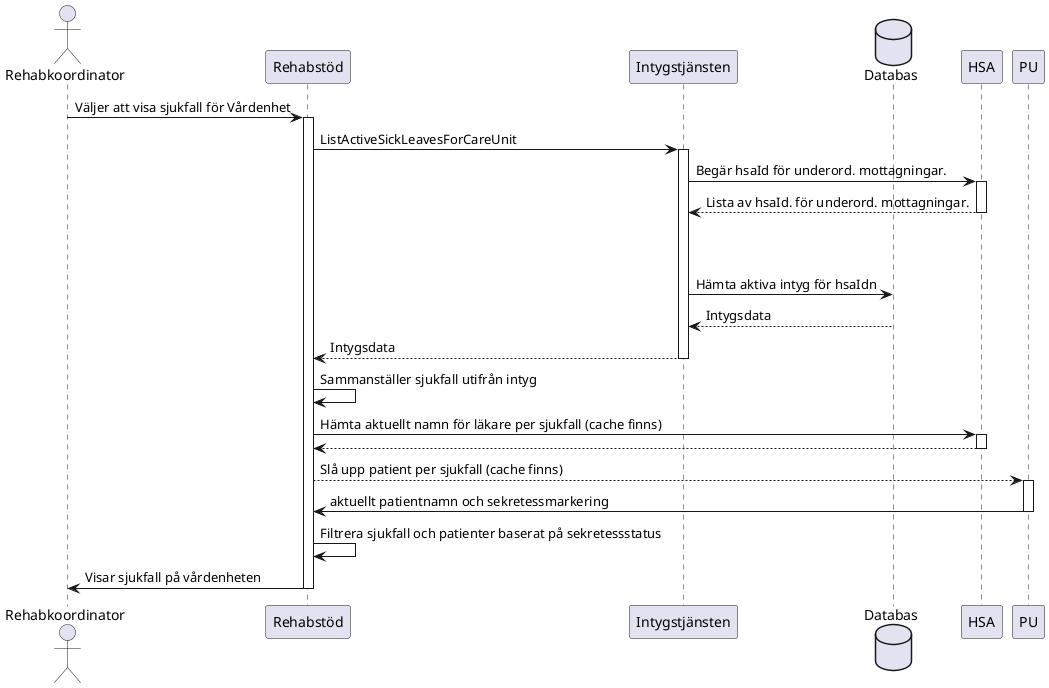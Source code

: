 @startuml
actor Rehabkoordinator
Rehabkoordinator -> Rehabstöd: Väljer att visa sjukfall för Vårdenhet
activate Rehabstöd
    Rehabstöd -> Intygstjänsten: ListActiveSickLeavesForCareUnit

    database Databas
    activate Intygstjänsten
        Intygstjänsten -> HSA: Begär hsaId för underord. mottagningar.
        activate HSA
            HSA --> Intygstjänsten: Lista av hsaId. för underord. mottagningar.
        deactivate HSA
        |||
        |||
        Intygstjänsten -> Databas: Hämta aktiva intyg för hsaIdn
        Databas --> Intygstjänsten: Intygsdata
        Intygstjänsten --> Rehabstöd: Intygsdata
    deactivate Intygstjänsten
    Rehabstöd -> Rehabstöd: Sammanställer sjukfall utifrån intyg
    Rehabstöd -> HSA: Hämta aktuellt namn för läkare per sjukfall (cache finns)
    activate HSA
       HSA --> Rehabstöd
    deactivate HSA
        Rehabstöd --> PU: Slå upp patient per sjukfall (cache finns)
    activate PU
        PU -> Rehabstöd: aktuellt patientnamn och sekretessmarkering
    deactivate PU
    Rehabstöd -> Rehabstöd: Filtrera sjukfall och patienter baserat på sekretessstatus

    Rehabstöd -> Rehabkoordinator: Visar sjukfall på vårdenheten
deactivate Rehabstöd
@enduml